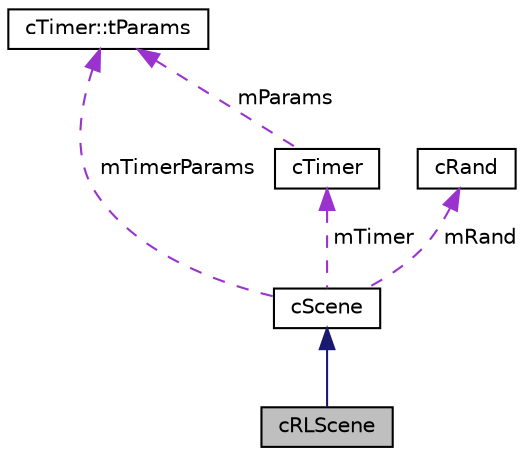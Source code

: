 digraph "cRLScene"
{
 // LATEX_PDF_SIZE
  edge [fontname="Helvetica",fontsize="10",labelfontname="Helvetica",labelfontsize="10"];
  node [fontname="Helvetica",fontsize="10",shape=record];
  Node1 [label="cRLScene",height=0.2,width=0.4,color="black", fillcolor="grey75", style="filled", fontcolor="black",tooltip=" "];
  Node2 -> Node1 [dir="back",color="midnightblue",fontsize="10",style="solid",fontname="Helvetica"];
  Node2 [label="cScene",height=0.2,width=0.4,color="black", fillcolor="white", style="filled",URL="$classc_scene.html",tooltip=" "];
  Node3 -> Node2 [dir="back",color="darkorchid3",fontsize="10",style="dashed",label=" mTimer" ,fontname="Helvetica"];
  Node3 [label="cTimer",height=0.2,width=0.4,color="black", fillcolor="white", style="filled",URL="$classc_timer.html",tooltip=" "];
  Node4 -> Node3 [dir="back",color="darkorchid3",fontsize="10",style="dashed",label=" mParams" ,fontname="Helvetica"];
  Node4 [label="cTimer::tParams",height=0.2,width=0.4,color="black", fillcolor="white", style="filled",URL="$structc_timer_1_1t_params.html",tooltip=" "];
  Node5 -> Node2 [dir="back",color="darkorchid3",fontsize="10",style="dashed",label=" mRand" ,fontname="Helvetica"];
  Node5 [label="cRand",height=0.2,width=0.4,color="black", fillcolor="white", style="filled",URL="$classc_rand.html",tooltip=" "];
  Node4 -> Node2 [dir="back",color="darkorchid3",fontsize="10",style="dashed",label=" mTimerParams" ,fontname="Helvetica"];
}
